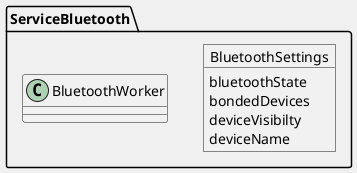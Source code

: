 @startuml
skinparam BackgroundColor F0F0F0

package ServiceBluetooth {
  object BluetoothSettings {
  bluetoothState
  bondedDevices
  deviceVisibilty
  deviceName
}
  class BluetoothWorker{}
}

@enduml
